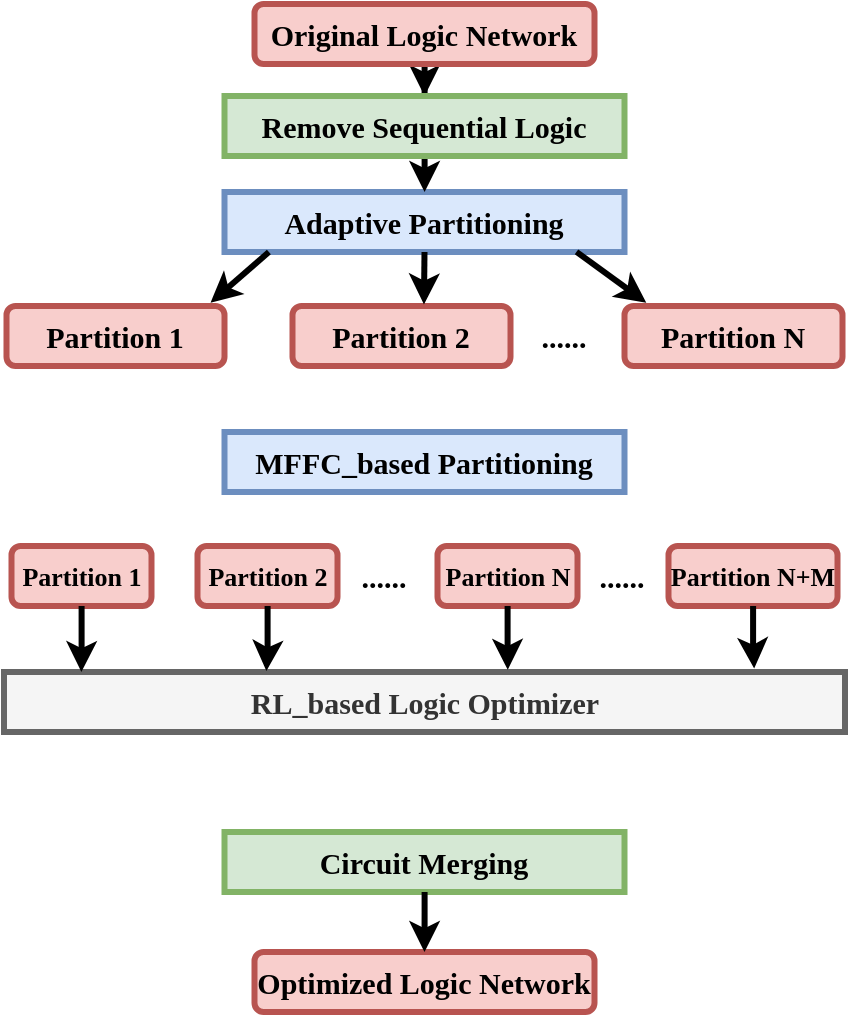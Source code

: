 <mxfile version="23.0.1" type="github">
  <diagram name="第 1 页" id="j_07Ym5FIF2X4ZPxHcAr">
    <mxGraphModel dx="1542" dy="603" grid="1" gridSize="10" guides="1" tooltips="1" connect="1" arrows="1" fold="1" page="1" pageScale="1" pageWidth="500" pageHeight="600" math="0" shadow="0">
      <root>
        <mxCell id="0" />
        <mxCell id="1" parent="0" />
        <mxCell id="RKz9n2dJhe-HLLSOtMHz-3" value="&lt;font face=&quot;Times New Roman&quot; style=&quot;font-size: 15px;&quot;&gt;Adaptive Partitioning&lt;/font&gt;" style="rounded=0;whiteSpace=wrap;html=1;fillColor=#dae8fc;strokeColor=#6c8ebf;fontStyle=1;fontSize=15;strokeWidth=3;" vertex="1" parent="1">
          <mxGeometry x="-359.75" y="164" width="200" height="30" as="geometry" />
        </mxCell>
        <mxCell id="RKz9n2dJhe-HLLSOtMHz-4" value="&lt;font face=&quot;Times New Roman&quot; style=&quot;font-size: 15px;&quot;&gt;Partition 1&lt;/font&gt;" style="rounded=1;whiteSpace=wrap;html=1;fillColor=#f8cecc;strokeColor=#b85450;fontStyle=1;fontSize=15;strokeWidth=3;" vertex="1" parent="1">
          <mxGeometry x="-468.75" y="221" width="109" height="30" as="geometry" />
        </mxCell>
        <mxCell id="RKz9n2dJhe-HLLSOtMHz-5" value="&lt;font face=&quot;Times New Roman&quot; style=&quot;font-size: 15px;&quot;&gt;Partition 2&lt;/font&gt;" style="rounded=1;whiteSpace=wrap;html=1;fillColor=#f8cecc;strokeColor=#b85450;fontStyle=1;fontSize=15;strokeWidth=3;" vertex="1" parent="1">
          <mxGeometry x="-325.75" y="221" width="109" height="30" as="geometry" />
        </mxCell>
        <mxCell id="RKz9n2dJhe-HLLSOtMHz-6" value="&lt;font face=&quot;Times New Roman&quot; style=&quot;font-size: 15px;&quot;&gt;&lt;span style=&quot;font-size: 15px;&quot;&gt;......&lt;/span&gt;&lt;/font&gt;" style="text;html=1;strokeColor=none;fillColor=none;align=center;verticalAlign=middle;whiteSpace=wrap;rounded=0;fontStyle=1;fontSize=15;strokeWidth=3;" vertex="1" parent="1">
          <mxGeometry x="-219.75" y="221" width="60" height="30" as="geometry" />
        </mxCell>
        <mxCell id="RKz9n2dJhe-HLLSOtMHz-7" value="&lt;font face=&quot;Times New Roman&quot; style=&quot;font-size: 15px;&quot;&gt;Partition N&lt;/font&gt;" style="rounded=1;whiteSpace=wrap;html=1;fillColor=#f8cecc;strokeColor=#b85450;fontStyle=1;fontSize=15;strokeWidth=3;" vertex="1" parent="1">
          <mxGeometry x="-159.75" y="221" width="109" height="30" as="geometry" />
        </mxCell>
        <mxCell id="RKz9n2dJhe-HLLSOtMHz-16" value="" style="endArrow=classic;html=1;rounded=0;exitX=0.111;exitY=1.001;exitDx=0;exitDy=0;exitPerimeter=0;entryX=0.936;entryY=-0.056;entryDx=0;entryDy=0;entryPerimeter=0;fontStyle=1;fontSize=15;strokeWidth=3;" edge="1" parent="1" source="RKz9n2dJhe-HLLSOtMHz-3" target="RKz9n2dJhe-HLLSOtMHz-4">
          <mxGeometry width="50" height="50" relative="1" as="geometry">
            <mxPoint x="-359.75" y="204" as="sourcePoint" />
            <mxPoint x="-379.75" y="224" as="targetPoint" />
          </mxGeometry>
        </mxCell>
        <mxCell id="RKz9n2dJhe-HLLSOtMHz-18" value="" style="endArrow=classic;html=1;rounded=0;exitX=0.5;exitY=1;exitDx=0;exitDy=0;entryX=0.603;entryY=-0.026;entryDx=0;entryDy=0;entryPerimeter=0;fontStyle=1;fontSize=15;strokeWidth=3;" edge="1" parent="1" source="RKz9n2dJhe-HLLSOtMHz-3" target="RKz9n2dJhe-HLLSOtMHz-5">
          <mxGeometry width="50" height="50" relative="1" as="geometry">
            <mxPoint x="-285.75" y="204" as="sourcePoint" />
            <mxPoint x="-285.75" y="224" as="targetPoint" />
          </mxGeometry>
        </mxCell>
        <mxCell id="RKz9n2dJhe-HLLSOtMHz-19" value="" style="endArrow=classic;html=1;rounded=0;exitX=0.88;exitY=0.998;exitDx=0;exitDy=0;exitPerimeter=0;entryX=0.1;entryY=-0.056;entryDx=0;entryDy=0;entryPerimeter=0;fontStyle=1;fontSize=15;strokeWidth=3;" edge="1" parent="1" source="RKz9n2dJhe-HLLSOtMHz-3" target="RKz9n2dJhe-HLLSOtMHz-7">
          <mxGeometry width="50" height="50" relative="1" as="geometry">
            <mxPoint x="-175.03" y="204" as="sourcePoint" />
            <mxPoint x="-155.75" y="224" as="targetPoint" />
          </mxGeometry>
        </mxCell>
        <mxCell id="RKz9n2dJhe-HLLSOtMHz-30" style="edgeStyle=orthogonalEdgeStyle;rounded=0;orthogonalLoop=1;jettySize=auto;html=1;fontStyle=1;fontSize=15;strokeWidth=3;" edge="1" parent="1" source="RKz9n2dJhe-HLLSOtMHz-31" target="RKz9n2dJhe-HLLSOtMHz-32">
          <mxGeometry relative="1" as="geometry">
            <mxPoint x="-259.75" y="106" as="targetPoint" />
          </mxGeometry>
        </mxCell>
        <mxCell id="RKz9n2dJhe-HLLSOtMHz-31" value="&lt;font face=&quot;Times New Roman&quot; style=&quot;font-size: 15px;&quot;&gt;Original Logic Network&lt;/font&gt;" style="rounded=1;whiteSpace=wrap;html=1;fillColor=#f8cecc;strokeColor=#b85450;fontStyle=1;fontSize=15;strokeWidth=3;" vertex="1" parent="1">
          <mxGeometry x="-344.75" y="70" width="170" height="30" as="geometry" />
        </mxCell>
        <mxCell id="RKz9n2dJhe-HLLSOtMHz-34" style="edgeStyle=orthogonalEdgeStyle;rounded=0;orthogonalLoop=1;jettySize=auto;html=1;entryX=0.5;entryY=0;entryDx=0;entryDy=0;fontStyle=1;fontSize=15;strokeWidth=3;" edge="1" parent="1" source="RKz9n2dJhe-HLLSOtMHz-32" target="RKz9n2dJhe-HLLSOtMHz-3">
          <mxGeometry relative="1" as="geometry">
            <Array as="points">
              <mxPoint x="-259.75" y="164" />
              <mxPoint x="-259.75" y="164" />
            </Array>
          </mxGeometry>
        </mxCell>
        <mxCell id="RKz9n2dJhe-HLLSOtMHz-32" value="&lt;font face=&quot;Times New Roman&quot; style=&quot;font-size: 15px;&quot;&gt;Remove Sequential Logic&lt;/font&gt;" style="rounded=0;whiteSpace=wrap;html=1;fillColor=#d5e8d4;strokeColor=#82b366;fontStyle=1;fontSize=15;strokeWidth=3;" vertex="1" parent="1">
          <mxGeometry x="-359.75" y="116" width="200" height="30" as="geometry" />
        </mxCell>
        <mxCell id="RKz9n2dJhe-HLLSOtMHz-35" value="&lt;font face=&quot;Times New Roman&quot; style=&quot;font-size: 15px;&quot;&gt;MFFC_based Partitioning&lt;/font&gt;" style="rounded=0;whiteSpace=wrap;html=1;fillColor=#dae8fc;strokeColor=#6c8ebf;fontStyle=1;fontSize=15;strokeWidth=3;" vertex="1" parent="1">
          <mxGeometry x="-359.75" y="284" width="200" height="30" as="geometry" />
        </mxCell>
        <mxCell id="RKz9n2dJhe-HLLSOtMHz-58" value="&lt;font face=&quot;Times New Roman&quot; style=&quot;font-size: 13px;&quot;&gt;Partition 1&lt;/font&gt;" style="rounded=1;whiteSpace=wrap;html=1;fillColor=#f8cecc;strokeColor=#b85450;fontStyle=1;fontSize=13;strokeWidth=3;" vertex="1" parent="1">
          <mxGeometry x="-466.25" y="341" width="70" height="30" as="geometry" />
        </mxCell>
        <mxCell id="RKz9n2dJhe-HLLSOtMHz-59" value="&lt;font face=&quot;Times New Roman&quot; style=&quot;font-size: 13px;&quot;&gt;Partition 2&lt;/font&gt;" style="rounded=1;whiteSpace=wrap;html=1;fillColor=#f8cecc;strokeColor=#b85450;fontStyle=1;fontSize=13;strokeWidth=3;" vertex="1" parent="1">
          <mxGeometry x="-373.25" y="341" width="70" height="30" as="geometry" />
        </mxCell>
        <mxCell id="RKz9n2dJhe-HLLSOtMHz-60" value="&lt;font face=&quot;Times New Roman&quot; style=&quot;font-size: 13px;&quot;&gt;Partition N&lt;/font&gt;" style="rounded=1;whiteSpace=wrap;html=1;fillColor=#f8cecc;strokeColor=#b85450;fontStyle=1;fontSize=13;strokeWidth=3;" vertex="1" parent="1">
          <mxGeometry x="-253.25" y="341" width="70" height="30" as="geometry" />
        </mxCell>
        <mxCell id="RKz9n2dJhe-HLLSOtMHz-61" value="&lt;font face=&quot;Times New Roman&quot; style=&quot;font-size: 15px;&quot;&gt;&lt;span style=&quot;font-size: 15px;&quot;&gt;......&lt;/span&gt;&lt;/font&gt;" style="text;html=1;strokeColor=none;fillColor=none;align=center;verticalAlign=middle;whiteSpace=wrap;rounded=0;fontStyle=1;fontSize=15;strokeWidth=3;" vertex="1" parent="1">
          <mxGeometry x="-310.25" y="341" width="60" height="30" as="geometry" />
        </mxCell>
        <mxCell id="RKz9n2dJhe-HLLSOtMHz-62" value="&lt;font face=&quot;Times New Roman&quot; style=&quot;font-size: 15px;&quot;&gt;&lt;span style=&quot;font-size: 15px;&quot;&gt;......&lt;/span&gt;&lt;/font&gt;" style="text;html=1;strokeColor=none;fillColor=none;align=center;verticalAlign=middle;whiteSpace=wrap;rounded=0;fontStyle=1;fontSize=15;strokeWidth=3;" vertex="1" parent="1">
          <mxGeometry x="-191.25" y="341" width="60" height="30" as="geometry" />
        </mxCell>
        <mxCell id="RKz9n2dJhe-HLLSOtMHz-63" value="&lt;font face=&quot;Times New Roman&quot; style=&quot;font-size: 13px;&quot;&gt;Partition N+M&lt;/font&gt;" style="rounded=1;whiteSpace=wrap;html=1;fillColor=#f8cecc;strokeColor=#b85450;fontStyle=1;fontSize=13;strokeWidth=3;" vertex="1" parent="1">
          <mxGeometry x="-137.75" y="341" width="84.5" height="30" as="geometry" />
        </mxCell>
        <mxCell id="RKz9n2dJhe-HLLSOtMHz-64" value="&lt;font face=&quot;Times New Roman&quot; style=&quot;font-size: 15px;&quot;&gt;RL_based Logic Optimizer&lt;/font&gt;" style="rounded=0;whiteSpace=wrap;html=1;fillColor=#f5f5f5;strokeColor=#666666;fontColor=#333333;fontStyle=1;fontSize=15;strokeWidth=3;" vertex="1" parent="1">
          <mxGeometry x="-470" y="404" width="420.5" height="30" as="geometry" />
        </mxCell>
        <mxCell id="RKz9n2dJhe-HLLSOtMHz-66" style="edgeStyle=orthogonalEdgeStyle;rounded=0;orthogonalLoop=1;jettySize=auto;html=1;entryX=0.092;entryY=0;entryDx=0;entryDy=0;entryPerimeter=0;fontStyle=1;fontSize=15;strokeWidth=3;" edge="1" parent="1" source="RKz9n2dJhe-HLLSOtMHz-58" target="RKz9n2dJhe-HLLSOtMHz-64">
          <mxGeometry relative="1" as="geometry" />
        </mxCell>
        <mxCell id="RKz9n2dJhe-HLLSOtMHz-67" style="edgeStyle=orthogonalEdgeStyle;rounded=0;orthogonalLoop=1;jettySize=auto;html=1;entryX=0.312;entryY=-0.015;entryDx=0;entryDy=0;entryPerimeter=0;fontStyle=1;fontSize=15;strokeWidth=3;" edge="1" parent="1" source="RKz9n2dJhe-HLLSOtMHz-59" target="RKz9n2dJhe-HLLSOtMHz-64">
          <mxGeometry relative="1" as="geometry" />
        </mxCell>
        <mxCell id="RKz9n2dJhe-HLLSOtMHz-68" style="edgeStyle=orthogonalEdgeStyle;rounded=0;orthogonalLoop=1;jettySize=auto;html=1;entryX=0.599;entryY=-0.037;entryDx=0;entryDy=0;entryPerimeter=0;fontStyle=1;fontSize=15;strokeWidth=3;" edge="1" parent="1" source="RKz9n2dJhe-HLLSOtMHz-60" target="RKz9n2dJhe-HLLSOtMHz-64">
          <mxGeometry relative="1" as="geometry" />
        </mxCell>
        <mxCell id="RKz9n2dJhe-HLLSOtMHz-69" style="edgeStyle=orthogonalEdgeStyle;rounded=0;orthogonalLoop=1;jettySize=auto;html=1;entryX=0.892;entryY=-0.059;entryDx=0;entryDy=0;entryPerimeter=0;fontStyle=1;fontSize=15;strokeWidth=3;" edge="1" parent="1" source="RKz9n2dJhe-HLLSOtMHz-63" target="RKz9n2dJhe-HLLSOtMHz-64">
          <mxGeometry relative="1" as="geometry" />
        </mxCell>
        <mxCell id="RKz9n2dJhe-HLLSOtMHz-70" value="&lt;font face=&quot;Times New Roman&quot; style=&quot;font-size: 15px;&quot;&gt;Circuit Merging&lt;/font&gt;" style="rounded=0;whiteSpace=wrap;html=1;fillColor=#d5e8d4;strokeColor=#82b366;fontStyle=1;fontSize=15;strokeWidth=3;" vertex="1" parent="1">
          <mxGeometry x="-359.75" y="484" width="200" height="30" as="geometry" />
        </mxCell>
        <mxCell id="RKz9n2dJhe-HLLSOtMHz-71" value="&lt;font face=&quot;Times New Roman&quot; style=&quot;font-size: 15px;&quot;&gt;Optimized Logic Network&lt;/font&gt;" style="rounded=1;whiteSpace=wrap;html=1;fillColor=#f8cecc;strokeColor=#b85450;fontStyle=1;fontSize=15;strokeWidth=3;" vertex="1" parent="1">
          <mxGeometry x="-344.75" y="544" width="170" height="30" as="geometry" />
        </mxCell>
        <mxCell id="RKz9n2dJhe-HLLSOtMHz-72" style="edgeStyle=orthogonalEdgeStyle;rounded=0;orthogonalLoop=1;jettySize=auto;html=1;entryX=0.5;entryY=0;entryDx=0;entryDy=0;fontStyle=1;fontSize=15;strokeWidth=3;" edge="1" parent="1" source="RKz9n2dJhe-HLLSOtMHz-70" target="RKz9n2dJhe-HLLSOtMHz-71">
          <mxGeometry relative="1" as="geometry" />
        </mxCell>
      </root>
    </mxGraphModel>
  </diagram>
</mxfile>

